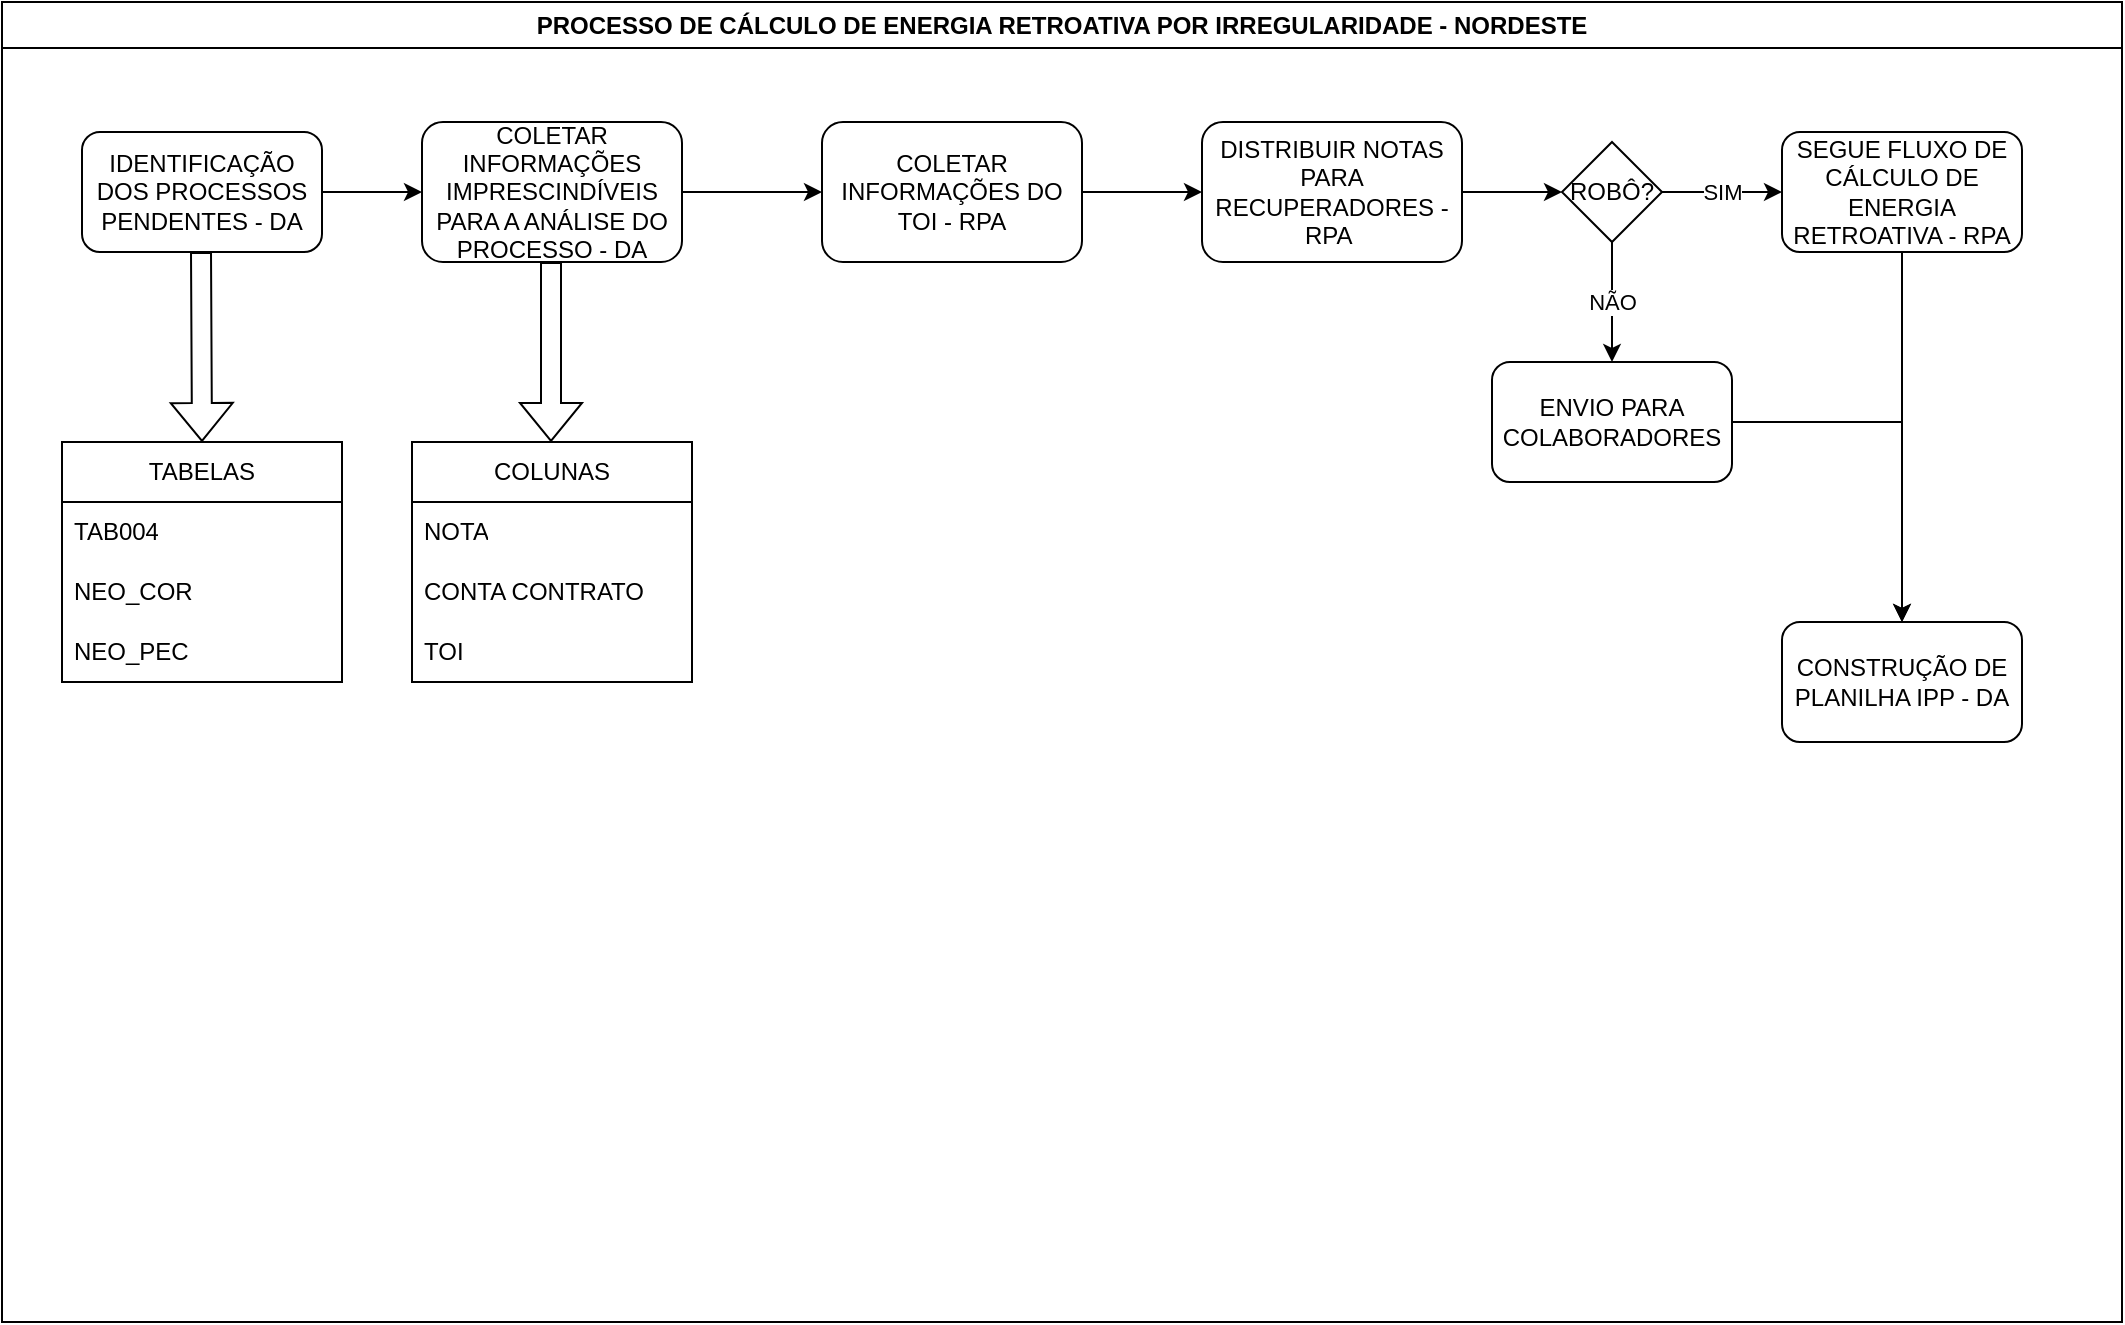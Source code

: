 <mxfile version="21.2.4" type="github">
  <diagram name="Página-1" id="L36jsfsPMgU6AJ6wHHCp">
    <mxGraphModel dx="1674" dy="796" grid="1" gridSize="10" guides="1" tooltips="1" connect="1" arrows="1" fold="1" page="1" pageScale="1" pageWidth="1169" pageHeight="827" math="0" shadow="0">
      <root>
        <mxCell id="0" />
        <mxCell id="1" parent="0" />
        <mxCell id="saCxchDQb4me6zWXgzK3-1" value="PROCESSO DE CÁLCULO DE ENERGIA RETROATIVA POR IRREGULARIDADE - NORDESTE" style="swimlane;whiteSpace=wrap;html=1;" parent="1" vertex="1">
          <mxGeometry x="30" width="1060" height="660" as="geometry" />
        </mxCell>
        <mxCell id="saCxchDQb4me6zWXgzK3-30" value="" style="edgeStyle=orthogonalEdgeStyle;rounded=0;orthogonalLoop=1;jettySize=auto;html=1;" parent="saCxchDQb4me6zWXgzK3-1" source="saCxchDQb4me6zWXgzK3-2" target="saCxchDQb4me6zWXgzK3-3" edge="1">
          <mxGeometry relative="1" as="geometry" />
        </mxCell>
        <mxCell id="saCxchDQb4me6zWXgzK3-2" value="IDENTIFICAÇÃO DOS PROCESSOS PENDENTES - DA" style="rounded=1;whiteSpace=wrap;html=1;" parent="saCxchDQb4me6zWXgzK3-1" vertex="1">
          <mxGeometry x="40" y="65" width="120" height="60" as="geometry" />
        </mxCell>
        <mxCell id="saCxchDQb4me6zWXgzK3-37" value="" style="edgeStyle=orthogonalEdgeStyle;rounded=0;orthogonalLoop=1;jettySize=auto;html=1;" parent="saCxchDQb4me6zWXgzK3-1" source="saCxchDQb4me6zWXgzK3-3" target="saCxchDQb4me6zWXgzK3-36" edge="1">
          <mxGeometry relative="1" as="geometry" />
        </mxCell>
        <mxCell id="saCxchDQb4me6zWXgzK3-3" value="COLETAR INFORMAÇÕES IMPRESCINDÍVEIS PARA A ANÁLISE DO PROCESSO - DA" style="rounded=1;whiteSpace=wrap;html=1;" parent="saCxchDQb4me6zWXgzK3-1" vertex="1">
          <mxGeometry x="210" y="60" width="130" height="70" as="geometry" />
        </mxCell>
        <mxCell id="saCxchDQb4me6zWXgzK3-4" value="" style="shape=flexArrow;endArrow=classic;html=1;rounded=0;" parent="saCxchDQb4me6zWXgzK3-1" edge="1">
          <mxGeometry width="50" height="50" relative="1" as="geometry">
            <mxPoint x="274.5" y="130" as="sourcePoint" />
            <mxPoint x="274.5" y="220" as="targetPoint" />
          </mxGeometry>
        </mxCell>
        <mxCell id="saCxchDQb4me6zWXgzK3-7" value="COLUNAS" style="swimlane;fontStyle=0;childLayout=stackLayout;horizontal=1;startSize=30;horizontalStack=0;resizeParent=1;resizeParentMax=0;resizeLast=0;collapsible=1;marginBottom=0;whiteSpace=wrap;html=1;" parent="saCxchDQb4me6zWXgzK3-1" vertex="1">
          <mxGeometry x="205" y="220" width="140" height="120" as="geometry">
            <mxRectangle x="180" y="240" width="100" height="30" as="alternateBounds" />
          </mxGeometry>
        </mxCell>
        <mxCell id="saCxchDQb4me6zWXgzK3-8" value="NOTA" style="text;strokeColor=none;fillColor=none;align=left;verticalAlign=middle;spacingLeft=4;spacingRight=4;overflow=hidden;points=[[0,0.5],[1,0.5]];portConstraint=eastwest;rotatable=0;whiteSpace=wrap;html=1;" parent="saCxchDQb4me6zWXgzK3-7" vertex="1">
          <mxGeometry y="30" width="140" height="30" as="geometry" />
        </mxCell>
        <mxCell id="saCxchDQb4me6zWXgzK3-9" value="CONTA CONTRATO" style="text;strokeColor=none;fillColor=none;align=left;verticalAlign=middle;spacingLeft=4;spacingRight=4;overflow=hidden;points=[[0,0.5],[1,0.5]];portConstraint=eastwest;rotatable=0;whiteSpace=wrap;html=1;" parent="saCxchDQb4me6zWXgzK3-7" vertex="1">
          <mxGeometry y="60" width="140" height="30" as="geometry" />
        </mxCell>
        <mxCell id="saCxchDQb4me6zWXgzK3-10" value="TOI" style="text;strokeColor=none;fillColor=none;align=left;verticalAlign=middle;spacingLeft=4;spacingRight=4;overflow=hidden;points=[[0,0.5],[1,0.5]];portConstraint=eastwest;rotatable=0;whiteSpace=wrap;html=1;" parent="saCxchDQb4me6zWXgzK3-7" vertex="1">
          <mxGeometry y="90" width="140" height="30" as="geometry" />
        </mxCell>
        <mxCell id="saCxchDQb4me6zWXgzK3-28" value="" style="edgeStyle=orthogonalEdgeStyle;rounded=0;orthogonalLoop=1;jettySize=auto;html=1;" parent="saCxchDQb4me6zWXgzK3-1" source="saCxchDQb4me6zWXgzK3-11" target="saCxchDQb4me6zWXgzK3-12" edge="1">
          <mxGeometry relative="1" as="geometry" />
        </mxCell>
        <mxCell id="saCxchDQb4me6zWXgzK3-11" value="DISTRIBUIR NOTAS PARA RECUPERADORES -RPA&amp;nbsp;" style="rounded=1;whiteSpace=wrap;html=1;" parent="saCxchDQb4me6zWXgzK3-1" vertex="1">
          <mxGeometry x="600" y="60" width="130" height="70" as="geometry" />
        </mxCell>
        <mxCell id="saCxchDQb4me6zWXgzK3-26" value="SIM" style="edgeStyle=orthogonalEdgeStyle;rounded=0;orthogonalLoop=1;jettySize=auto;html=1;" parent="saCxchDQb4me6zWXgzK3-1" source="saCxchDQb4me6zWXgzK3-12" target="saCxchDQb4me6zWXgzK3-25" edge="1">
          <mxGeometry relative="1" as="geometry">
            <Array as="points">
              <mxPoint x="860" y="95" />
              <mxPoint x="860" y="95" />
            </Array>
          </mxGeometry>
        </mxCell>
        <mxCell id="saCxchDQb4me6zWXgzK3-27" value="NÃO" style="edgeStyle=orthogonalEdgeStyle;rounded=0;orthogonalLoop=1;jettySize=auto;html=1;" parent="saCxchDQb4me6zWXgzK3-1" source="saCxchDQb4me6zWXgzK3-12" target="saCxchDQb4me6zWXgzK3-13" edge="1">
          <mxGeometry relative="1" as="geometry">
            <Array as="points">
              <mxPoint x="805" y="150" />
              <mxPoint x="805" y="150" />
            </Array>
          </mxGeometry>
        </mxCell>
        <mxCell id="saCxchDQb4me6zWXgzK3-12" value="ROBÔ?" style="rhombus;whiteSpace=wrap;html=1;" parent="saCxchDQb4me6zWXgzK3-1" vertex="1">
          <mxGeometry x="780" y="70" width="50" height="50" as="geometry" />
        </mxCell>
        <mxCell id="Ckm7PyqG1l-l4BOM0lt6-1" style="edgeStyle=orthogonalEdgeStyle;rounded=0;orthogonalLoop=1;jettySize=auto;html=1;exitX=1;exitY=0.5;exitDx=0;exitDy=0;" edge="1" parent="saCxchDQb4me6zWXgzK3-1" source="saCxchDQb4me6zWXgzK3-13" target="saCxchDQb4me6zWXgzK3-39">
          <mxGeometry relative="1" as="geometry" />
        </mxCell>
        <mxCell id="saCxchDQb4me6zWXgzK3-13" value="ENVIO PARA COLABORADORES" style="rounded=1;whiteSpace=wrap;html=1;" parent="saCxchDQb4me6zWXgzK3-1" vertex="1">
          <mxGeometry x="745" y="180" width="120" height="60" as="geometry" />
        </mxCell>
        <mxCell id="saCxchDQb4me6zWXgzK3-40" style="edgeStyle=orthogonalEdgeStyle;rounded=0;orthogonalLoop=1;jettySize=auto;html=1;" parent="saCxchDQb4me6zWXgzK3-1" source="saCxchDQb4me6zWXgzK3-25" target="saCxchDQb4me6zWXgzK3-39" edge="1">
          <mxGeometry relative="1" as="geometry" />
        </mxCell>
        <mxCell id="saCxchDQb4me6zWXgzK3-25" value="SEGUE FLUXO DE CÁLCULO DE ENERGIA RETROATIVA - RPA" style="rounded=1;whiteSpace=wrap;html=1;" parent="saCxchDQb4me6zWXgzK3-1" vertex="1">
          <mxGeometry x="890" y="65" width="120" height="60" as="geometry" />
        </mxCell>
        <mxCell id="saCxchDQb4me6zWXgzK3-32" value="TABELAS" style="swimlane;fontStyle=0;childLayout=stackLayout;horizontal=1;startSize=30;horizontalStack=0;resizeParent=1;resizeParentMax=0;resizeLast=0;collapsible=1;marginBottom=0;whiteSpace=wrap;html=1;" parent="saCxchDQb4me6zWXgzK3-1" vertex="1">
          <mxGeometry x="30" y="220" width="140" height="120" as="geometry">
            <mxRectangle x="180" y="240" width="100" height="30" as="alternateBounds" />
          </mxGeometry>
        </mxCell>
        <mxCell id="saCxchDQb4me6zWXgzK3-33" value="TAB004" style="text;strokeColor=none;fillColor=none;align=left;verticalAlign=middle;spacingLeft=4;spacingRight=4;overflow=hidden;points=[[0,0.5],[1,0.5]];portConstraint=eastwest;rotatable=0;whiteSpace=wrap;html=1;" parent="saCxchDQb4me6zWXgzK3-32" vertex="1">
          <mxGeometry y="30" width="140" height="30" as="geometry" />
        </mxCell>
        <mxCell id="saCxchDQb4me6zWXgzK3-34" value="NEO_COR" style="text;strokeColor=none;fillColor=none;align=left;verticalAlign=middle;spacingLeft=4;spacingRight=4;overflow=hidden;points=[[0,0.5],[1,0.5]];portConstraint=eastwest;rotatable=0;whiteSpace=wrap;html=1;" parent="saCxchDQb4me6zWXgzK3-32" vertex="1">
          <mxGeometry y="60" width="140" height="30" as="geometry" />
        </mxCell>
        <mxCell id="saCxchDQb4me6zWXgzK3-35" value="NEO_PEC" style="text;strokeColor=none;fillColor=none;align=left;verticalAlign=middle;spacingLeft=4;spacingRight=4;overflow=hidden;points=[[0,0.5],[1,0.5]];portConstraint=eastwest;rotatable=0;whiteSpace=wrap;html=1;" parent="saCxchDQb4me6zWXgzK3-32" vertex="1">
          <mxGeometry y="90" width="140" height="30" as="geometry" />
        </mxCell>
        <mxCell id="saCxchDQb4me6zWXgzK3-31" value="" style="shape=flexArrow;endArrow=classic;html=1;rounded=0;entryX=0.5;entryY=0;entryDx=0;entryDy=0;" parent="saCxchDQb4me6zWXgzK3-1" target="saCxchDQb4me6zWXgzK3-32" edge="1">
          <mxGeometry width="50" height="50" relative="1" as="geometry">
            <mxPoint x="99.5" y="125" as="sourcePoint" />
            <mxPoint x="99.5" y="215" as="targetPoint" />
          </mxGeometry>
        </mxCell>
        <mxCell id="saCxchDQb4me6zWXgzK3-38" value="" style="edgeStyle=orthogonalEdgeStyle;rounded=0;orthogonalLoop=1;jettySize=auto;html=1;" parent="saCxchDQb4me6zWXgzK3-1" source="saCxchDQb4me6zWXgzK3-36" target="saCxchDQb4me6zWXgzK3-11" edge="1">
          <mxGeometry relative="1" as="geometry" />
        </mxCell>
        <mxCell id="saCxchDQb4me6zWXgzK3-36" value="COLETAR INFORMAÇÕES DO TOI - RPA" style="rounded=1;whiteSpace=wrap;html=1;" parent="saCxchDQb4me6zWXgzK3-1" vertex="1">
          <mxGeometry x="410" y="60" width="130" height="70" as="geometry" />
        </mxCell>
        <mxCell id="saCxchDQb4me6zWXgzK3-39" value="CONSTRUÇÃO DE PLANILHA IPP - DA" style="rounded=1;whiteSpace=wrap;html=1;" parent="saCxchDQb4me6zWXgzK3-1" vertex="1">
          <mxGeometry x="890" y="310" width="120" height="60" as="geometry" />
        </mxCell>
      </root>
    </mxGraphModel>
  </diagram>
</mxfile>
